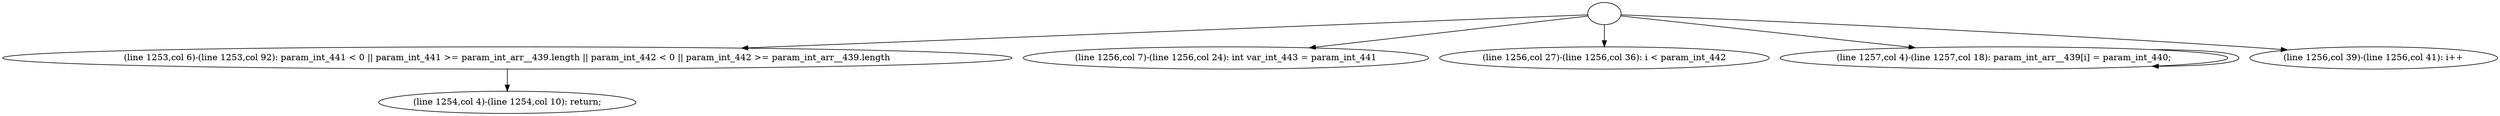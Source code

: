 digraph G {
  1 [ label="" ];
  2 [ label="(line 1253,col 6)-(line 1253,col 92): param_int_441 < 0 || param_int_441 >= param_int_arr__439.length || param_int_442 < 0 || param_int_442 >= param_int_arr__439.length" ];
  3 [ label="(line 1254,col 4)-(line 1254,col 10): return;" ];
  4 [ label="(line 1256,col 7)-(line 1256,col 24): int var_int_443 = param_int_441" ];
  5 [ label="(line 1256,col 27)-(line 1256,col 36): i < param_int_442" ];
  6 [ label="(line 1257,col 4)-(line 1257,col 18): param_int_arr__439[i] = param_int_440;" ];
  7 [ label="(line 1256,col 39)-(line 1256,col 41): i++" ];
  1 -> 2;
  2 -> 3;
  1 -> 4;
  1 -> 5;
  1 -> 6;
  1 -> 7;
  6 -> 6;
}
